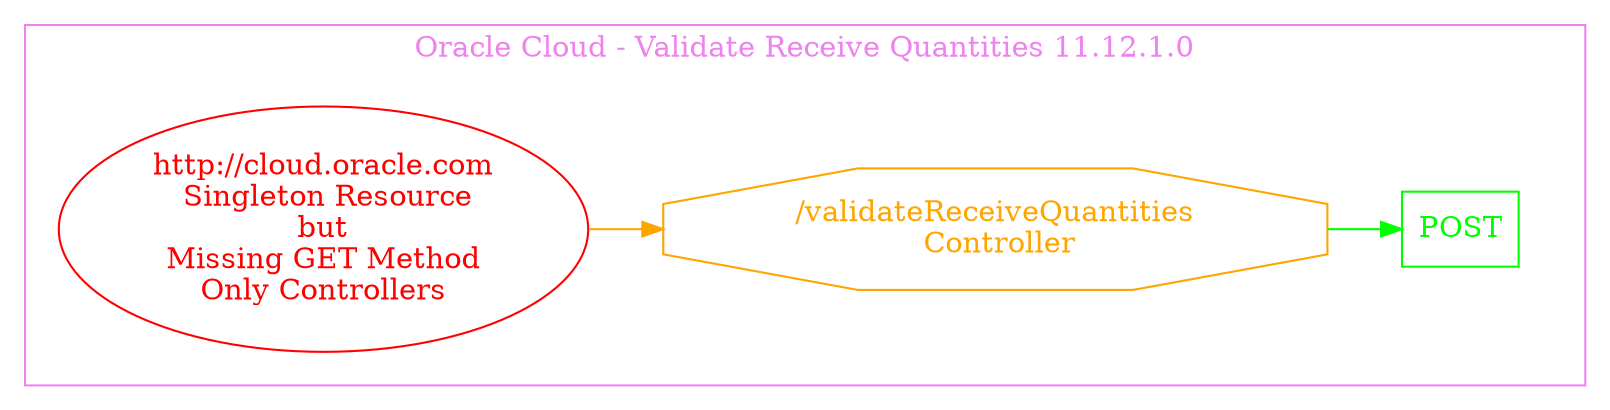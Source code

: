 digraph Cloud_Computing_REST_API {
rankdir="LR";
subgraph cluster_0 {
label="Oracle Cloud - Validate Receive Quantities 11.12.1.0"
color=violet
fontcolor=violet
subgraph cluster_1 {
label=""
color=white
fontcolor=white
node1 [label="http://cloud.oracle.com\n Singleton Resource\nbut\nMissing GET Method\nOnly Controllers", shape="ellipse", color="red", fontcolor="red"]
node1 -> node2 [color="orange", fontcolor="orange"]
subgraph cluster_2 {
label=""
color=white
fontcolor=white
node2 [label="/validateReceiveQuantities\n Controller", shape="octagon", color="orange", fontcolor="orange"]
node2 -> node3 [color="green", fontcolor="green"]
subgraph cluster_3 {
label=""
color=white
fontcolor=white
node3 [label="POST", shape="box", color="green", fontcolor="green"]
}
}
}
}
}
